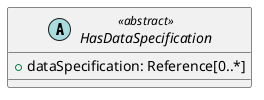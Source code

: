 @startuml
abstract class HasDataSpecification <<abstract>> {
  +dataSpecification: Reference[0..*]
}
@enduml